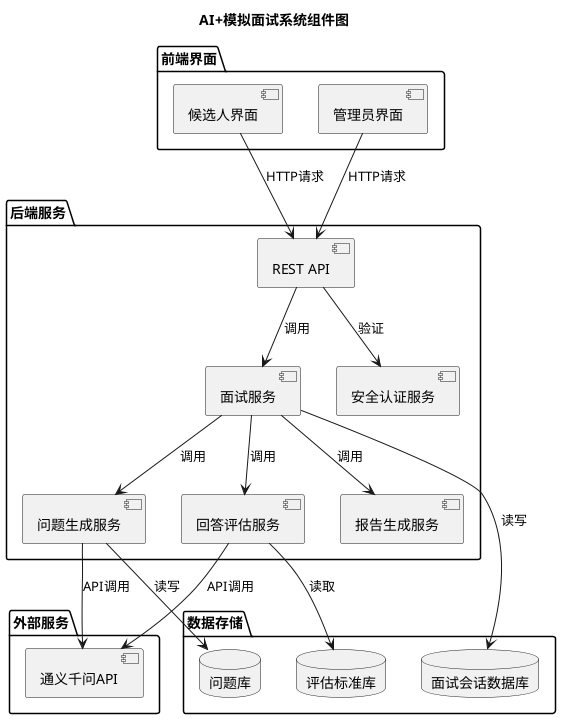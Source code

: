 @startuml
title AI+模拟面试系统组件图

package "前端界面" {
    component "候选人界面" as CandidateUI
    component "管理员界面" as AdminUI
}

package "后端服务" {
    component "REST API" as API
    component "面试服务" as InterviewService
    component "问题生成服务" as QuestionService
    component "回答评估服务" as EvaluationService
    component "报告生成服务" as ReportService
    component "安全认证服务" as AuthService
}

package "数据存储" {
    database "面试会话数据库" as SessionDB
    database "问题库" as QuestionDB
    database "评估标准库" as CriteriaDB
}

package "外部服务" {
    component "通义千问API" as TongyiAPI
}

CandidateUI --> API : HTTP请求
AdminUI --> API : HTTP请求

API --> InterviewService : 调用
API --> AuthService : 验证

InterviewService --> QuestionService : 调用
InterviewService --> EvaluationService : 调用
InterviewService --> ReportService : 调用

QuestionService --> TongyiAPI : API调用
EvaluationService --> TongyiAPI : API调用

InterviewService --> SessionDB : 读写
QuestionService --> QuestionDB : 读写
EvaluationService --> CriteriaDB : 读取

@enduml